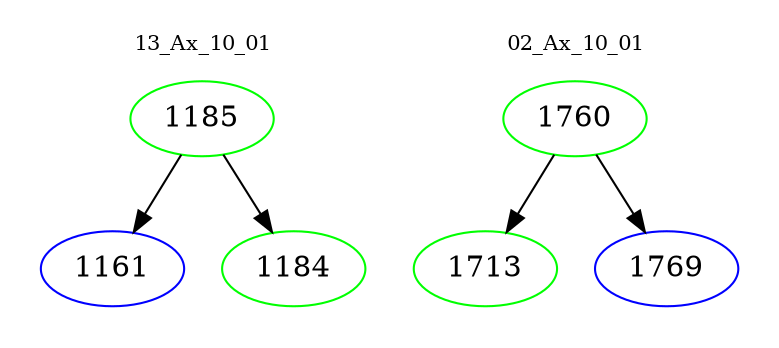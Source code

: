 digraph{
subgraph cluster_0 {
color = white
label = "13_Ax_10_01";
fontsize=10;
T0_1185 [label="1185", color="green"]
T0_1185 -> T0_1161 [color="black"]
T0_1161 [label="1161", color="blue"]
T0_1185 -> T0_1184 [color="black"]
T0_1184 [label="1184", color="green"]
}
subgraph cluster_1 {
color = white
label = "02_Ax_10_01";
fontsize=10;
T1_1760 [label="1760", color="green"]
T1_1760 -> T1_1713 [color="black"]
T1_1713 [label="1713", color="green"]
T1_1760 -> T1_1769 [color="black"]
T1_1769 [label="1769", color="blue"]
}
}
